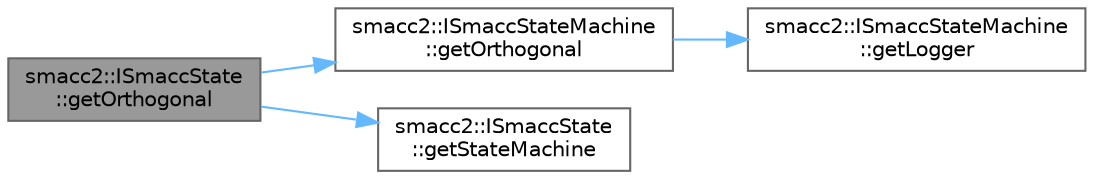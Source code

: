 digraph "smacc2::ISmaccState::getOrthogonal"
{
 // LATEX_PDF_SIZE
  bgcolor="transparent";
  edge [fontname=Helvetica,fontsize=10,labelfontname=Helvetica,labelfontsize=10];
  node [fontname=Helvetica,fontsize=10,shape=box,height=0.2,width=0.4];
  rankdir="LR";
  Node1 [label="smacc2::ISmaccState\l::getOrthogonal",height=0.2,width=0.4,color="gray40", fillcolor="grey60", style="filled", fontcolor="black",tooltip=" "];
  Node1 -> Node2 [color="steelblue1",style="solid"];
  Node2 [label="smacc2::ISmaccStateMachine\l::getOrthogonal",height=0.2,width=0.4,color="grey40", fillcolor="white", style="filled",URL="$classsmacc2_1_1ISmaccStateMachine.html#a45b7a0ad7fb9e02ab13f3af8fb183f41",tooltip=" "];
  Node2 -> Node3 [color="steelblue1",style="solid"];
  Node3 [label="smacc2::ISmaccStateMachine\l::getLogger",height=0.2,width=0.4,color="grey40", fillcolor="white", style="filled",URL="$classsmacc2_1_1ISmaccStateMachine.html#acc4b310700e4256383d28f56217c3ce1",tooltip=" "];
  Node1 -> Node4 [color="steelblue1",style="solid"];
  Node4 [label="smacc2::ISmaccState\l::getStateMachine",height=0.2,width=0.4,color="grey40", fillcolor="white", style="filled",URL="$classsmacc2_1_1ISmaccState.html#aba03aa66e4a505ef1cae701ad49374ac",tooltip=" "];
}
